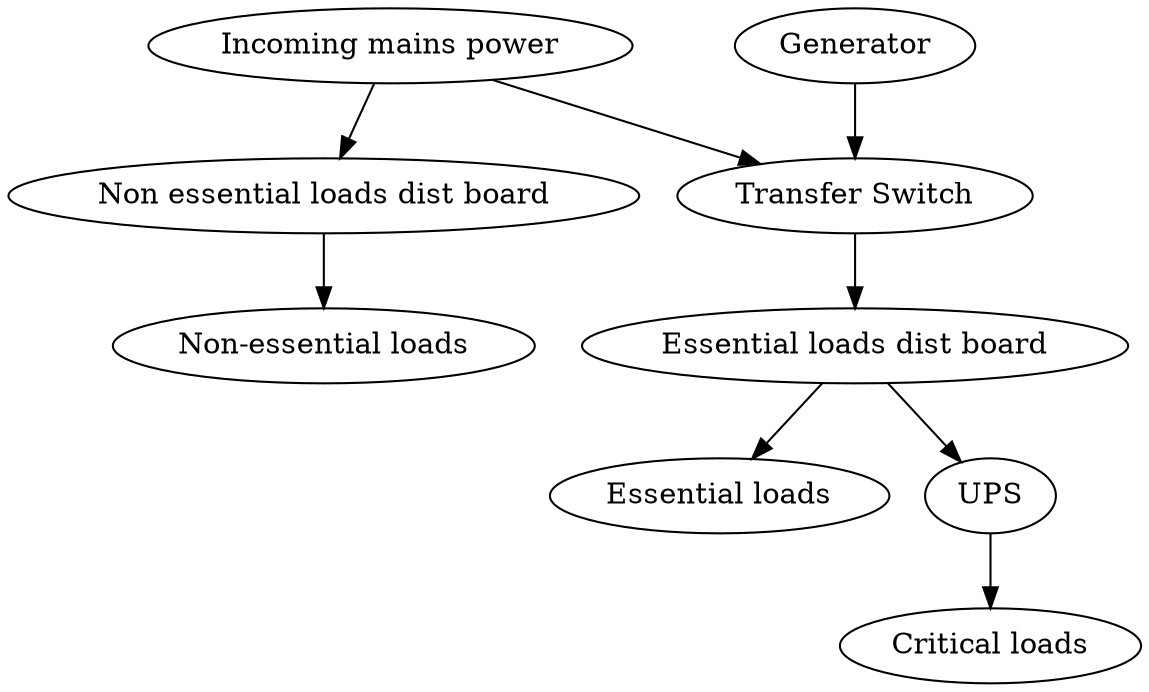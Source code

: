 digraph G {

non_essential_loads [label="Non-essential loads"];
essential_loads [label="Essential loads"];
critical_loads [label="Critical loads"];
ups [ label="UPS" ];
utility_power [label="Incoming mains power"];
essential_distribution [label="Essential loads dist board"];
non_essential_distribution [label="Non essential loads dist board"];
generator [label="Generator"];
transfer_switch [label="Transfer Switch"];

utility_power -> transfer_switch;
utility_power -> non_essential_distribution;
non_essential_distribution -> non_essential_loads;
generator -> transfer_switch;
transfer_switch -> essential_distribution;
essential_distribution -> essential_loads;
essential_distribution -> ups;
ups -> critical_loads;


}